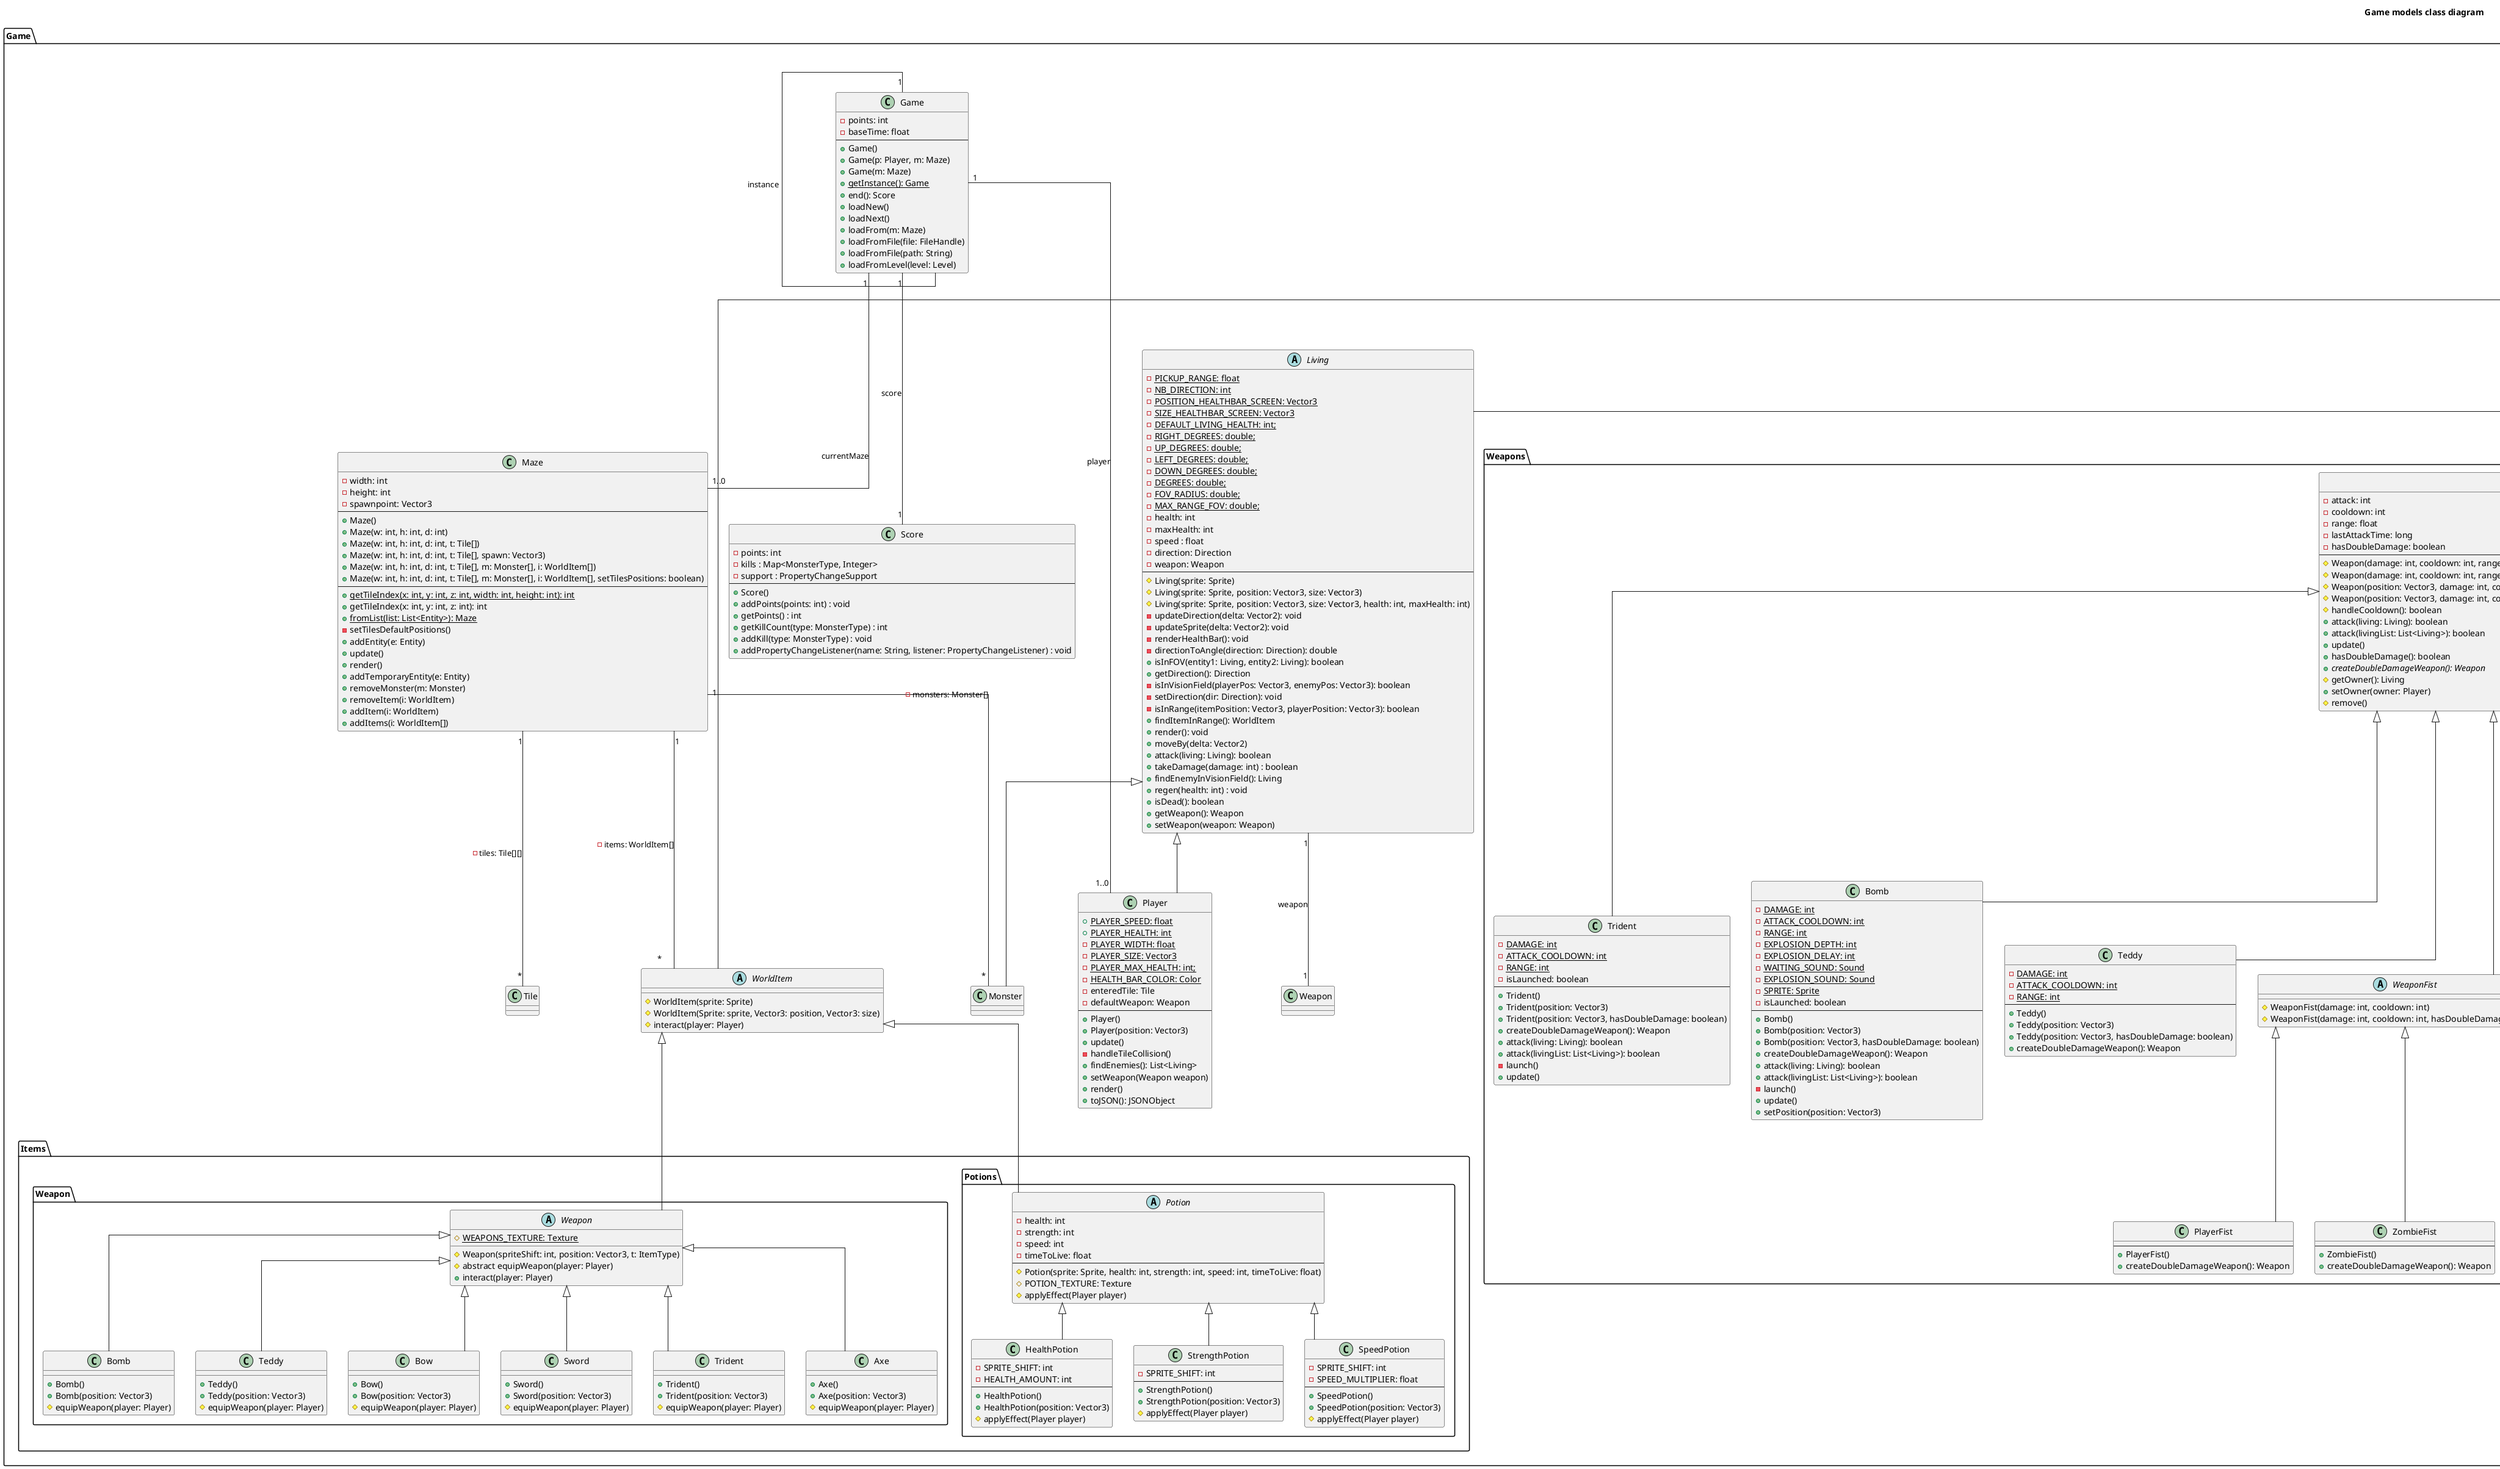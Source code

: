 @startuml Game models class diagram
title Game models class diagram
skinparam Linetype ortho

package Engine {
    interface Evolvable {
        update()
        render()
    }

    class Scene {
        - width: int
        - height: int
        ---
        # Scene(width: int, height: int)
        + {abstract} create()
        + {abstract} update()
        + {abstract} render()
        + {abstract} onEvent(ev: Event)
    }

    class Vector3

    class Sprite {
        - {static} ANIMATION_FRAME_DELAY: float
        - width: int
        - height: int
        - shiftX: int
        - shiftY: int
        - frameTime: float
        - frameTimeCounter: float
        - sprite: com.badlogic.gdx.graphics.g2d.Sprite 
        ---
        + Sprite(texture: Texture, width: int, height: int)
        + Sprite(texture: Texture, width: int, height: int, shift: int)
        + Sprite(texture: Texture, width: int, height: int, shift: int, frameTime: float)
        - generateSprite()
        - updateSpriteAnimation()
        + render(position: Vector3, size: Vector3)
        + render(position: Vector2, size: Vector2)
    }
    Sprite "1" --  Texture : texture

    class Texture {
        - path: String;
        - texture: com.badlogic.gdx.graphics.Texture;
        ---
        + Texture(path: String)
    }

    class Window {
        - width: int
        - height: int
        - title: String
        - created: boolean
        - events: EventManager
        - app: Lwjgl3Application
        - canvas: SpriteBatch
        - hud: ShapeRenderer
        ---
        + Window()
        + Window(title: String)
        + Window(title: String, width: int, height: int)
        - setInstance()
        + {static} Window getInstance()
        + init()
        + close()
        + create()
        + render()
        + resize(w: int, h: int)
        + dispose()
        + run()
    }
    Window "1" --  Scene : scene
    Window "1" --  Window : instance

    Evolvable <|.. Scene
    Game <|-- Window
}

package Game {

    class Game {
        - points: int
        - baseTime: float
        ---
        + Game()
        + Game(p: Player, m: Maze)
        + Game(m: Maze)
        + {static} getInstance(): Game
        + end(): Score
        + loadNew()
        + loadNext()
        + loadFrom(m: Maze)
        + loadFromFile(file: FileHandle)
        + loadFromFile(path: String)
        + loadFromLevel(level: Level)
    }
    Game "1" -- "1..0" Maze : currentMaze
    Game "1" -- "1..0" Player : player
    Game "1" -- "1" Score : score
    Game "1" --  Game : instance

    class Score {
        - points: int
        - kills : Map<MonsterType, Integer>
        - support : PropertyChangeSupport
        ---
        + Score()
        + addPoints(points: int) : void
        + getPoints() : int
        + getKillCount(type: MonsterType) : int
        + addKill(type: MonsterType) : void
        + addPropertyChangeListener(name: String, listener: PropertyChangeListener) : void
    }
    class Maze {
        - width: int
        - height: int
        - spawnpoint: Vector3
        ---
        + Maze()
        + Maze(w: int, h: int, d: int)
        + Maze(w: int, h: int, d: int, t: Tile[])
        + Maze(w: int, h: int, d: int, t: Tile[], spawn: Vector3)
        + Maze(w: int, h: int, d: int, t: Tile[], m: Monster[], i: WorldItem[])
        + Maze(w: int, h: int, d: int, t: Tile[], m: Monster[], i: WorldItem[], setTilesPositions: boolean)
        ---
        + {static} getTileIndex(x: int, y: int, z: int, width: int, height: int): int
        + getTileIndex(x: int, y: int, z: int): int
        + {static} fromList(list: List<Entity>): Maze
        - setTilesDefaultPositions()
        + addEntity(e: Entity)
        + update()
        + render()
        + addTemporaryEntity(e: Entity)
        + removeMonster(m: Monster)
        + removeItem(i: WorldItem)
        + addItem(i: WorldItem)
        + addItems(i: WorldItem[])
    }
    Maze "1" -- "*" Tile: - tiles: Tile[][]
    Maze "1" -- "*" Monster: - monsters: Monster[]
    Maze "1" -- "*" WorldItem: - items: WorldItem[]

    abstract Entity {
        - position: Vector3
        - size: Vector3
        - sprite: Sprite
        ---
        # Entity(sprite: Sprite)
        # Entity(sprite: Sprite, position: Vector3, size: Vector3)
        + registerController(c: Controller)
        + update()
        + render()
        # indicateUpdate()
        + hasBeenUpdated(): boolean
        + hasBeenDestroyed(): boolean
        + moveBy(delta: Vector2)
        - getCollideMovement(move: Vector2): Vector2
        - getCollideMovement(move: Vector2, pos: Vector3): Vector2
        - getCollideMovementX(moveX: float, origin: Vector3): float
        - getCollideMovementY(moveY: float, origin: Vector3): float
        # boolean tileCollides(t: Tile)
        + distance(Entity entity): float
        + destroy()
        # remove()
    }
    Evolvable <|-- Entity
    Entity "1" -- "1" Vector3 : position
    Entity "1" -- "1" Vector3 : size
    Entity "1" -- "1" Sprite : sprite
    Entity <|-- WorldItem
    Entity <|-- Living

    abstract WorldItem {
        # WorldItem(sprite: Sprite)
        # WorldItem(Sprite: sprite, Vector3: position, Vector3: size)
        # interact(player: Player)
    }

    package Items {

        package Potions {

            abstract Potion {
                - health: int
                - strength: int
                - speed: int
                - timeToLive: float
                ---
                # Potion(sprite: Sprite, health: int, strength: int, speed: int, timeToLive: float)
                # POTION_TEXTURE: Texture
                # applyEffect(Player player)
            }
            WorldItem <|-- Potion
            Potion <|-- HealthPotion
            Potion <|-- StrengthPotion
            Potion <|-- SpeedPotion

            class HealthPotion {
                - SPRITE_SHIFT: int
                - HEALTH_AMOUNT: int
                ---
                + HealthPotion()
                + HealthPotion(position: Vector3)
                # applyEffect(Player player)
            }

            class StrengthPotion {
                - SPRITE_SHIFT: int
                ---
                + StrengthPotion()
                + StrengthPotion(position: Vector3)
                # applyEffect(Player player)
            }

            class SpeedPotion {
                - SPRITE_SHIFT: int
                - SPEED_MULTIPLIER: float
                ---
                + SpeedPotion()
                + SpeedPotion(position: Vector3)
                # applyEffect(Player player)
            }
        }

        package Weapon {

            abstract "Weapon" as WeaponItem {
                # {static} WEAPONS_TEXTURE: Texture
                # Weapon(spriteShift: int, position: Vector3, t: ItemType)
                # abstract equipWeapon(player: Player)
                + interact(player: Player)
            }

            class "Sword" as SwordItem {
                + Sword()
                + Sword(position: Vector3)
                # equipWeapon(player: Player)
            }

            class "Trident" as TridentItem {
                + Trident()
                + Trident(position: Vector3)
                # equipWeapon(player: Player)
            }

            class "Axe" as AxeItem {
                + Axe()
                + Axe(position: Vector3)
                # equipWeapon(player: Player)
            }

            class "Bomb" as BombItem {
                + Bomb()
                + Bomb(position: Vector3)
                # equipWeapon(player: Player)
            }

            class "Teddy" as TeddyItem {
                + Teddy()
                + Teddy(position: Vector3)
                # equipWeapon(player: Player)
            }

            class "Bow" as BowItem {
                + Bow()
                + Bow(position: Vector3)
                # equipWeapon(player: Player)
            }

            WeaponItem <|-- SwordItem
            WeaponItem <|-- AxeItem
            WeaponItem <|-- BowItem
            WeaponItem <|-- TridentItem
            WeaponItem <|-- BombItem
            WeaponItem <|-- TeddyItem

            WorldItem <|-- WeaponItem
        }
    }

    package Weapons {
            
        abstract Weapon {
            - attack: int
            - cooldown: int
            - range: float
            - lastAttackTime: long
            - hasDoubleDamage: boolean
            ---
            # Weapon(damage: int, cooldown: int, range: float)
            # Weapon(damage: int, cooldown: int, range: float, hasDoubleDamage: boolean)
            # Weapon(position: Vector3, damage: int, cooldown: int, range: float, hasDoubleDamage: boolean)
            # Weapon(position: Vector3, damage: int, cooldown: int, range: float, hasDoubleDamage: boolean, Sprite sprite)
            # handleCooldown(): boolean
            + attack(living: Living): boolean
            + attack(livingList: List<Living>): boolean
            + update()
            + hasDoubleDamage(): boolean
            + {abstract} createDoubleDamageWeapon(): Weapon
            # getOwner(): Living
            + setOwner(owner: Player)
            # remove()
        }

        Entity <|-- Weapon
        Weapon <|-- WeaponFist
        Weapon <|-- Sword
        Weapon <|-- Axe
        Weapon <|-- Bow
        Weapon <|-- Trident
        Weapon <|-- Bomb
        Weapon <|-- Teddy

        abstract WeaponFist {
            # WeaponFist(damage: int, cooldown: int)
            # WeaponFist(damage: int, cooldown: int, hasDoubleDamage: boolean)
        }

        WeaponFist <|-- PlayerFist
        WeaponFist <|-- ZombieFist
        WeaponFist <|-- GhostFist

        class PlayerFist {
            ---
            + PlayerFist()
            + createDoubleDamageWeapon(): Weapon
        }

        class ZombieFist {
            ---
            + ZombieFist()
            + createDoubleDamageWeapon(): Weapon
        }

        class GhostFist {
            ---
            + GhostFist()
        }

        class Sword {
            - {static} DAMAGE: int
            - {static} ATTACK_COOLDOWN: int
            - {static} RANGE: int
            ---
            + Sword()
            + Sword(position: Vector3) 
            + Sword(position: Vector3, hasDoubleDamage: boolean) 
            + createDoubleDamageWeapon(): Weapon
        }

        class Axe {
            - {static} DAMAGE: int
            - {static} ATTACK_COOLDOWN: int
            - {static} RANGE: int
            ---
            + Axe()
            + Axe(position: Vector3) 
            + Axe(position: Vector3, hasDoubleDamage: boolean) 
            + createDoubleDamageWeapon(): Weapon
        }

        class Bow {
            - {static} DAMAGE: int
            - {static} ATTACK_COOLDOWN: int
            - {static} RANGE: int
            ---
            + Bow()
            + Bow(position: Vector3) 
            + Bow(position: Vector3, hasDoubleDamage: boolean) 
            + createDoubleDamageWeapon(): Weapon
            + attack(living: Living): boolean
            + attack(livingList: List<Living>): boolean
            - shoot()
            + update()
        }
                
        class Trident {
            - {static} DAMAGE: int
            - {static} ATTACK_COOLDOWN: int
            - {static} RANGE: int
            - isLaunched: boolean
            ---
            + Trident()
            + Trident(position: Vector3) 
            + Trident(position: Vector3, hasDoubleDamage: boolean) 
            + createDoubleDamageWeapon(): Weapon
            + attack(living: Living): boolean
            + attack(livingList: List<Living>): boolean
            - launch()
            + update()
        }

        class Bomb {
            - {static} DAMAGE: int
            - {static} ATTACK_COOLDOWN: int
            - {static} RANGE: int
            - {static} EXPLOSION_DEPTH: int
            - {static} EXPLOSION_DELAY: int
            - {static} WAITING_SOUND: Sound
            - {static} EXPLOSION_SOUND: Sound
            - {static} SPRITE: Sprite
            - isLaunched: boolean
            ---
            + Bomb()
            + Bomb(position: Vector3) 
            + Bomb(position: Vector3, hasDoubleDamage: boolean) 
            + createDoubleDamageWeapon(): Weapon
            + attack(living: Living): boolean
            + attack(livingList: List<Living>): boolean
            - launch()
            + update()
            + setPosition(position: Vector3)
        }

        class Teddy {
            - {static} DAMAGE: int
            - {static} ATTACK_COOLDOWN: int
            - {static} RANGE: int
            ---
            + Teddy()
            + Teddy(position: Vector3) 
            + Teddy(position: Vector3, hasDoubleDamage: boolean) 
            + createDoubleDamageWeapon(): Weapon
        }
    }
    abstract Living {
        - {static} PICKUP_RANGE: float
        - {static} NB_DIRECTION: int
        - {static} POSITION_HEALTHBAR_SCREEN: Vector3
        - {static} SIZE_HEALTHBAR_SCREEN: Vector3
        - {static} DEFAULT_LIVING_HEALTH: int;
        - {static} RIGHT_DEGREES: double;
        - {static} UP_DEGREES: double;
        - {static} LEFT_DEGREES: double;
        - {static} DOWN_DEGREES: double;
        - {static} DEGREES: double;
        - {static} FOV_RADIUS: double;
        - {static} MAX_RANGE_FOV: double;
        - health: int
        - maxHealth: int 
        - speed : float
        - direction: Direction
        - weapon: Weapon
        ---
        # Living(sprite: Sprite)
        # Living(sprite: Sprite, position: Vector3, size: Vector3)
        # Living(sprite: Sprite, position: Vector3, size: Vector3, health: int, maxHealth: int)
        - updateDirection(delta: Vector2): void
        - updateSprite(delta: Vector2): void
        - renderHealthBar(): void
        - directionToAngle(direction: Direction): double
        + isInFOV(entity1: Living, entity2: Living): boolean
        + getDirection(): Direction
        - isInVisionField(playerPos: Vector3, enemyPos: Vector3): boolean
        - setDirection(dir: Direction): void
        - isInRange(itemPosition: Vector3, playerPosition: Vector3): boolean
        + findItemInRange(): WorldItem
        + render(): void
        + moveBy(delta: Vector2)
        + attack(living: Living): boolean
        + takeDamage(damage: int) : boolean
        + findEnemyInVisionField(): Living
        + regen(health: int) : void
        + isDead(): boolean
        + getWeapon(): Weapon
        + setWeapon(weapon: Weapon)
    }
    Living "1" -- "1" Weapon : weapon
    Living <|-- Player
    Living <|-- Monster

    class Player {
        + {static} PLAYER_SPEED: float
        + {static} PLAYER_HEALTH: int
        - {static} PLAYER_WIDTH: float
        - {static} PLAYER_SIZE: Vector3
        - {static} PLAYER_MAX_HEALTH: int;
        - {static} HEALTH_BAR_COLOR: Color
        - enteredTile: Tile
        - defaultWeapon: Weapon
        ---
        + Player()
        + Player(position: Vector3)
        + update()
        - handleTileCollision()
        + findEnemies(): List<Living>
        + setWeapon(Weapon weapon)
        + render()
        + toJSON(): JSONObject
    }

    package Monsters {

        abstract Monster {
            - {static} FRAMES_NUMBER: int
            - {static} DEFAULT_POINTS: int
            ---
            # Monster(sprite: Sprite, t: MonsterType, health: int, maxHealth: int)
            # Monster(sprite: Sprite, t: MonsterType, position: Vector3, health: int, maxHealth: int)
            # Monster(sprite: Sprite, t: MonsterType, position: Vector3, size: Vector3, health: int, maxHealth: int)
            - setRandomAnimationShift()
            + update()
            + findPlayer(player: Living): boolean
            + toJSON(): JSONObject
            + affectScore(score: Score)
            # remove()
        }
        Monster <|-- Zombie
        Monster <|-- Ghost
        Monster <|-- Boss

        Monster "1" -- MonsterType: type

        class Zombie {
            + {static} ZOMBIE_SPEED: float
            + {static} VIEW_DISTANCE: float
            + {static} LEAVE_DISTANCE: float
            - {static} ZOMBIE_HEALTH: int
            - {static} ZOMBIE_MAX_HEALTH: int
            - {static} ZOMBIE_POINTS: int

            ---
            + Zombie()
            + Zombie(position: Vector3)
            + update()
            + affectScore(score: Score)
        }

        class Ghost {
            + {static} GHOST_SPEED: float
            - {static} GHOST_HEALTH: int
            - {static} GHOST_MAX_HEALTH: int
            - {static} GHOST_POINTS: int
            ---
            + Ghost()
            + Ghost(position: Vector3)
            + update()
            + affectScore(score: Score)

        }

        enum MonsterType {
            MONSTER_BOSS
            MONSTER_ZOMBIE
            MONSTER_GHOST
        }
    }

    package controller {
        class PlayerController {
            - player: Player
            ---
            + PlayerController(player: Player)
            + update(): void
            + visit(EventMouseMoved ev): void
            + visit(EventMousePressed ev): void
            + visit(EventMouseReleased ev): void
            + visit(EventMouseScrolled ev): void
            + visit(EventKeyPressed ev): void
            + visit(EventKeyReleased ev): void
            + visit(EventGamepadMoved ev): void
            + visit(EventGamepadPressed ev): void
            + visit(EventGamepadReleased ev): void
        }
    }

    package Tiles {
        abstract Tile {
            - solid: boolean
            ---
            + Tile(sprite: Sprite, solid: boolean)
            + isSolid(): boolean
            + onPlayerEnter(player: Player): void
            + onPlayerExit(player: Player): void
        }
        Entity <|-- Tile
        Tile <|-- Wall
        Tile <|-- Ground
        Tile <|-- VoidTile
        Wall <|-- WallRock
        Ground <|-- GroundWater
        Ground <|-- GroundLava
        Ground <|-- GroundRock
        Ground <|-- End
        Ground <|-- Next

        abstract Wall {
            ---
            + Wall()
        }

        abstract Ground {
            ---
            + Ground()
        }

        class GroundRock {
            ---
            + GroundRock()
        }

        class GroundWater {
            {static} - SPEED_FACTOR : int
            ---
            + GroundWater()
        }
        class GroundLava {
            {static} - DAMAGE_AMOUNT : int
            {static} - DAMAGE_DELAY : int 
            {static} - SPEED_FACTOR : int
            - lastDamageTime : long
            ---
            + GroundLava()
        }
        class GroundSpikes {
            {static} - DAMAGE_AMOUNT : int
            {static} - DAMAGE_DELAY : int 
            - lastDamageTime : long
            ---
            + GroundSpikes()
        }

        class WallRock {
            ---
            + WallRock()
        }
        class VoidTile {
            ---
            + VoidTile()
        }
        class End{
            ---
            + End()
        }
        class Next{
            ---
            + Next()
        }
    }
}

@enduml